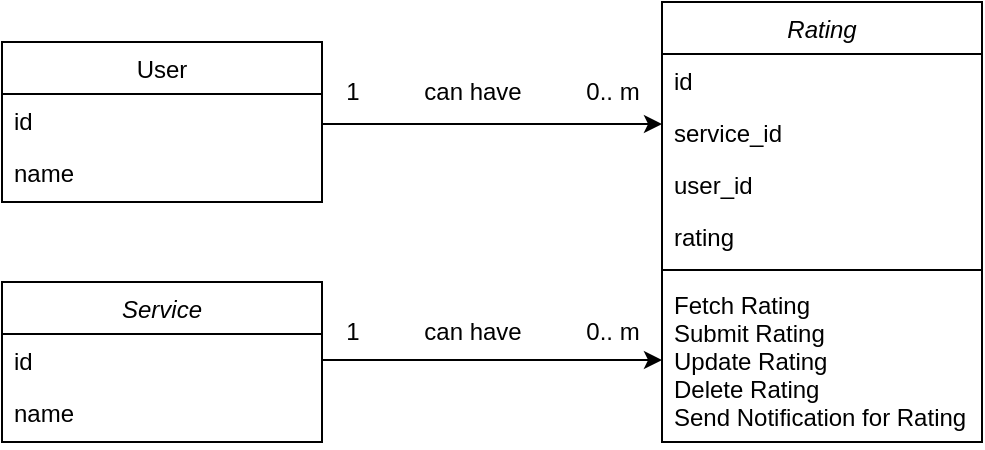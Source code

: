 <mxfile version="22.0.6" type="github" pages="2">
  <diagram id="C5RBs43oDa-KdzZeNtuy" name="Class Diagram">
    <mxGraphModel dx="794" dy="432" grid="1" gridSize="10" guides="1" tooltips="1" connect="1" arrows="1" fold="1" page="1" pageScale="1" pageWidth="827" pageHeight="1169" math="0" shadow="0">
      <root>
        <mxCell id="WIyWlLk6GJQsqaUBKTNV-0" />
        <mxCell id="WIyWlLk6GJQsqaUBKTNV-1" parent="WIyWlLk6GJQsqaUBKTNV-0" />
        <mxCell id="zkfFHV4jXpPFQw0GAbJ--0" value="Rating" style="swimlane;fontStyle=2;align=center;verticalAlign=top;childLayout=stackLayout;horizontal=1;startSize=26;horizontalStack=0;resizeParent=1;resizeLast=0;collapsible=1;marginBottom=0;rounded=0;shadow=0;strokeWidth=1;" parent="WIyWlLk6GJQsqaUBKTNV-1" vertex="1">
          <mxGeometry x="500" y="130" width="160" height="220" as="geometry">
            <mxRectangle x="230" y="140" width="160" height="26" as="alternateBounds" />
          </mxGeometry>
        </mxCell>
        <mxCell id="zkfFHV4jXpPFQw0GAbJ--1" value="id" style="text;align=left;verticalAlign=top;spacingLeft=4;spacingRight=4;overflow=hidden;rotatable=0;points=[[0,0.5],[1,0.5]];portConstraint=eastwest;" parent="zkfFHV4jXpPFQw0GAbJ--0" vertex="1">
          <mxGeometry y="26" width="160" height="26" as="geometry" />
        </mxCell>
        <mxCell id="zkfFHV4jXpPFQw0GAbJ--2" value="service_id" style="text;align=left;verticalAlign=top;spacingLeft=4;spacingRight=4;overflow=hidden;rotatable=0;points=[[0,0.5],[1,0.5]];portConstraint=eastwest;rounded=0;shadow=0;html=0;" parent="zkfFHV4jXpPFQw0GAbJ--0" vertex="1">
          <mxGeometry y="52" width="160" height="26" as="geometry" />
        </mxCell>
        <mxCell id="zkfFHV4jXpPFQw0GAbJ--3" value="user_id&#xa;" style="text;align=left;verticalAlign=top;spacingLeft=4;spacingRight=4;overflow=hidden;rotatable=0;points=[[0,0.5],[1,0.5]];portConstraint=eastwest;rounded=0;shadow=0;html=0;" parent="zkfFHV4jXpPFQw0GAbJ--0" vertex="1">
          <mxGeometry y="78" width="160" height="26" as="geometry" />
        </mxCell>
        <mxCell id="D6Un-5jDr1KS5C6y2w6F-0" value="rating" style="text;align=left;verticalAlign=top;spacingLeft=4;spacingRight=4;overflow=hidden;rotatable=0;points=[[0,0.5],[1,0.5]];portConstraint=eastwest;rounded=0;shadow=0;html=0;" parent="zkfFHV4jXpPFQw0GAbJ--0" vertex="1">
          <mxGeometry y="104" width="160" height="26" as="geometry" />
        </mxCell>
        <mxCell id="zkfFHV4jXpPFQw0GAbJ--4" value="" style="line;html=1;strokeWidth=1;align=left;verticalAlign=middle;spacingTop=-1;spacingLeft=3;spacingRight=3;rotatable=0;labelPosition=right;points=[];portConstraint=eastwest;" parent="zkfFHV4jXpPFQw0GAbJ--0" vertex="1">
          <mxGeometry y="130" width="160" height="8" as="geometry" />
        </mxCell>
        <mxCell id="zkfFHV4jXpPFQw0GAbJ--5" value="Fetch Rating&#xa;Submit Rating&#xa;Update Rating&#xa;Delete Rating&#xa;Send Notification for Rating" style="text;align=left;verticalAlign=top;spacingLeft=4;spacingRight=4;overflow=hidden;rotatable=0;points=[[0,0.5],[1,0.5]];portConstraint=eastwest;" parent="zkfFHV4jXpPFQw0GAbJ--0" vertex="1">
          <mxGeometry y="138" width="160" height="82" as="geometry" />
        </mxCell>
        <mxCell id="zkfFHV4jXpPFQw0GAbJ--17" value="User" style="swimlane;fontStyle=0;align=center;verticalAlign=top;childLayout=stackLayout;horizontal=1;startSize=26;horizontalStack=0;resizeParent=1;resizeLast=0;collapsible=1;marginBottom=0;rounded=0;shadow=0;strokeWidth=1;" parent="WIyWlLk6GJQsqaUBKTNV-1" vertex="1">
          <mxGeometry x="170" y="150" width="160" height="80" as="geometry">
            <mxRectangle x="550" y="140" width="160" height="26" as="alternateBounds" />
          </mxGeometry>
        </mxCell>
        <mxCell id="zkfFHV4jXpPFQw0GAbJ--18" value="id" style="text;align=left;verticalAlign=top;spacingLeft=4;spacingRight=4;overflow=hidden;rotatable=0;points=[[0,0.5],[1,0.5]];portConstraint=eastwest;" parent="zkfFHV4jXpPFQw0GAbJ--17" vertex="1">
          <mxGeometry y="26" width="160" height="26" as="geometry" />
        </mxCell>
        <mxCell id="zkfFHV4jXpPFQw0GAbJ--19" value="name" style="text;align=left;verticalAlign=top;spacingLeft=4;spacingRight=4;overflow=hidden;rotatable=0;points=[[0,0.5],[1,0.5]];portConstraint=eastwest;rounded=0;shadow=0;html=0;" parent="zkfFHV4jXpPFQw0GAbJ--17" vertex="1">
          <mxGeometry y="52" width="160" height="26" as="geometry" />
        </mxCell>
        <mxCell id="D6Un-5jDr1KS5C6y2w6F-3" style="edgeStyle=orthogonalEdgeStyle;rounded=0;orthogonalLoop=1;jettySize=auto;html=1;entryX=0;entryY=0.5;entryDx=0;entryDy=0;" parent="WIyWlLk6GJQsqaUBKTNV-1" edge="1">
          <mxGeometry relative="1" as="geometry">
            <mxPoint x="330" y="191" as="sourcePoint" />
            <mxPoint x="500" y="191" as="targetPoint" />
          </mxGeometry>
        </mxCell>
        <mxCell id="D6Un-5jDr1KS5C6y2w6F-4" value="1" style="text;html=1;align=center;verticalAlign=middle;resizable=0;points=[];autosize=1;strokeColor=none;fillColor=none;" parent="WIyWlLk6GJQsqaUBKTNV-1" vertex="1">
          <mxGeometry x="330" y="160" width="30" height="30" as="geometry" />
        </mxCell>
        <mxCell id="D6Un-5jDr1KS5C6y2w6F-5" value="0.. m" style="text;html=1;align=center;verticalAlign=middle;resizable=0;points=[];autosize=1;strokeColor=none;fillColor=none;" parent="WIyWlLk6GJQsqaUBKTNV-1" vertex="1">
          <mxGeometry x="450" y="160" width="50" height="30" as="geometry" />
        </mxCell>
        <mxCell id="Zta00XPYFkeox9h19wjM-0" value="can have" style="text;html=1;align=center;verticalAlign=middle;resizable=0;points=[];autosize=1;strokeColor=none;fillColor=none;" vertex="1" parent="WIyWlLk6GJQsqaUBKTNV-1">
          <mxGeometry x="370" y="160" width="70" height="30" as="geometry" />
        </mxCell>
        <mxCell id="Zta00XPYFkeox9h19wjM-1" value="Service" style="swimlane;fontStyle=2;align=center;verticalAlign=top;childLayout=stackLayout;horizontal=1;startSize=26;horizontalStack=0;resizeParent=1;resizeLast=0;collapsible=1;marginBottom=0;rounded=0;shadow=0;strokeWidth=1;" vertex="1" parent="WIyWlLk6GJQsqaUBKTNV-1">
          <mxGeometry x="170" y="270" width="160" height="80" as="geometry">
            <mxRectangle x="230" y="140" width="160" height="26" as="alternateBounds" />
          </mxGeometry>
        </mxCell>
        <mxCell id="Zta00XPYFkeox9h19wjM-2" value="id" style="text;align=left;verticalAlign=top;spacingLeft=4;spacingRight=4;overflow=hidden;rotatable=0;points=[[0,0.5],[1,0.5]];portConstraint=eastwest;" vertex="1" parent="Zta00XPYFkeox9h19wjM-1">
          <mxGeometry y="26" width="160" height="26" as="geometry" />
        </mxCell>
        <mxCell id="Zta00XPYFkeox9h19wjM-3" value="name" style="text;align=left;verticalAlign=top;spacingLeft=4;spacingRight=4;overflow=hidden;rotatable=0;points=[[0,0.5],[1,0.5]];portConstraint=eastwest;rounded=0;shadow=0;html=0;" vertex="1" parent="Zta00XPYFkeox9h19wjM-1">
          <mxGeometry y="52" width="160" height="26" as="geometry" />
        </mxCell>
        <mxCell id="Zta00XPYFkeox9h19wjM-8" style="edgeStyle=orthogonalEdgeStyle;rounded=0;orthogonalLoop=1;jettySize=auto;html=1;" edge="1" parent="WIyWlLk6GJQsqaUBKTNV-1" source="Zta00XPYFkeox9h19wjM-2" target="zkfFHV4jXpPFQw0GAbJ--5">
          <mxGeometry relative="1" as="geometry">
            <mxPoint x="490" y="299" as="targetPoint" />
          </mxGeometry>
        </mxCell>
        <mxCell id="Zta00XPYFkeox9h19wjM-9" value="1" style="text;html=1;align=center;verticalAlign=middle;resizable=0;points=[];autosize=1;strokeColor=none;fillColor=none;" vertex="1" parent="WIyWlLk6GJQsqaUBKTNV-1">
          <mxGeometry x="330" y="280" width="30" height="30" as="geometry" />
        </mxCell>
        <mxCell id="Zta00XPYFkeox9h19wjM-10" value="can have" style="text;html=1;align=center;verticalAlign=middle;resizable=0;points=[];autosize=1;strokeColor=none;fillColor=none;" vertex="1" parent="WIyWlLk6GJQsqaUBKTNV-1">
          <mxGeometry x="370" y="280" width="70" height="30" as="geometry" />
        </mxCell>
        <mxCell id="Zta00XPYFkeox9h19wjM-11" value="0.. m" style="text;html=1;align=center;verticalAlign=middle;resizable=0;points=[];autosize=1;strokeColor=none;fillColor=none;" vertex="1" parent="WIyWlLk6GJQsqaUBKTNV-1">
          <mxGeometry x="450" y="280" width="50" height="30" as="geometry" />
        </mxCell>
      </root>
    </mxGraphModel>
  </diagram>
  <diagram id="10kPMXKihwtzyDfk3od3" name="Sequence Diagram">
    <mxGraphModel dx="1059" dy="576" grid="1" gridSize="10" guides="1" tooltips="1" connect="1" arrows="1" fold="1" page="1" pageScale="1" pageWidth="827" pageHeight="1169" math="0" shadow="0">
      <root>
        <mxCell id="0" />
        <mxCell id="1" parent="0" />
        <mxCell id="OHnC01h1tEWknHBtHueW-1" value="" style="html=1;points=[[0,0,0,0,5],[0,1,0,0,-5],[1,0,0,0,5],[1,1,0,0,-5]];perimeter=orthogonalPerimeter;outlineConnect=0;targetShapes=umlLifeline;portConstraint=eastwest;newEdgeStyle={&quot;curved&quot;:0,&quot;rounded&quot;:0};" vertex="1" parent="1">
          <mxGeometry x="60" y="98" width="10" height="460" as="geometry" />
        </mxCell>
        <object label="" id="OHnC01h1tEWknHBtHueW-4">
          <mxCell style="shape=umlLifeline;perimeter=lifelinePerimeter;whiteSpace=wrap;html=1;container=1;dropTarget=0;collapsible=0;recursiveResize=0;outlineConnect=0;portConstraint=eastwest;newEdgeStyle={&quot;curved&quot;:0,&quot;rounded&quot;:0};participant=umlActor;fontSize=12;fontFamily=Helvetica;" vertex="1" parent="1">
            <mxGeometry x="55" y="38" width="20" height="540" as="geometry" />
          </mxCell>
        </object>
        <mxCell id="M_3nXC3ww01FUGHRK6Dd-1" value="User" style="text;html=1;align=center;verticalAlign=middle;resizable=0;points=[];autosize=1;fontFamily=Helvetica;fontSize=12;horizontal=1;" vertex="1" parent="1">
          <mxGeometry x="40" y="8" width="50" height="30" as="geometry" />
        </mxCell>
        <mxCell id="M_3nXC3ww01FUGHRK6Dd-3" value="fetch a service" style="html=1;verticalAlign=bottom;endArrow=block;curved=0;rounded=0;" edge="1" parent="1">
          <mxGeometry width="80" relative="1" as="geometry">
            <mxPoint x="70" y="118" as="sourcePoint" />
            <mxPoint x="200" y="118" as="targetPoint" />
          </mxGeometry>
        </mxCell>
        <mxCell id="M_3nXC3ww01FUGHRK6Dd-4" value="" style="html=1;points=[[0,0,0,0,5],[0,1,0,0,-5],[1,0,0,0,5],[1,1,0,0,-5]];perimeter=orthogonalPerimeter;outlineConnect=0;targetShapes=umlLifeline;portConstraint=eastwest;newEdgeStyle={&quot;curved&quot;:0,&quot;rounded&quot;:0};" vertex="1" parent="1">
          <mxGeometry x="200" y="98" width="10" height="160" as="geometry" />
        </mxCell>
        <mxCell id="M_3nXC3ww01FUGHRK6Dd-5" value="not found" style="html=1;verticalAlign=bottom;endArrow=open;dashed=1;endSize=8;curved=0;rounded=0;" edge="1" parent="1">
          <mxGeometry relative="1" as="geometry">
            <mxPoint x="200" y="177.5" as="sourcePoint" />
            <mxPoint x="70" y="178" as="targetPoint" />
          </mxGeometry>
        </mxCell>
        <mxCell id="M_3nXC3ww01FUGHRK6Dd-6" value="alt" style="shape=umlFrame;whiteSpace=wrap;html=1;pointerEvents=0;" vertex="1" parent="1">
          <mxGeometry x="50" y="128" width="170" height="110" as="geometry" />
        </mxCell>
        <mxCell id="M_3nXC3ww01FUGHRK6Dd-7" value="" style="line;strokeWidth=1;fillColor=none;align=left;verticalAlign=middle;spacingTop=-1;spacingLeft=3;spacingRight=3;rotatable=0;labelPosition=right;points=[];portConstraint=eastwest;strokeColor=inherit;" vertex="1" parent="1">
          <mxGeometry x="50" y="188" width="170" height="8" as="geometry" />
        </mxCell>
        <mxCell id="M_3nXC3ww01FUGHRK6Dd-8" value="gets the service" style="html=1;verticalAlign=bottom;endArrow=open;dashed=1;endSize=8;curved=0;rounded=0;" edge="1" parent="1">
          <mxGeometry relative="1" as="geometry">
            <mxPoint x="200" y="218" as="sourcePoint" />
            <mxPoint x="70" y="218" as="targetPoint" />
          </mxGeometry>
        </mxCell>
        <mxCell id="M_3nXC3ww01FUGHRK6Dd-13" value="Services Mgmt Svc" style="shape=umlLifeline;perimeter=lifelinePerimeter;whiteSpace=wrap;html=1;container=1;dropTarget=0;collapsible=0;recursiveResize=0;outlineConnect=0;portConstraint=eastwest;newEdgeStyle={&quot;curved&quot;:0,&quot;rounded&quot;:0};" vertex="1" parent="1">
          <mxGeometry x="155" y="38" width="100" height="236" as="geometry" />
        </mxCell>
        <mxCell id="M_3nXC3ww01FUGHRK6Dd-16" value="" style="html=1;points=[[0,0,0,0,5],[0,1,0,0,-5],[1,0,0,0,5],[1,1,0,0,-5]];perimeter=orthogonalPerimeter;outlineConnect=0;targetShapes=umlLifeline;portConstraint=eastwest;newEdgeStyle={&quot;curved&quot;:0,&quot;rounded&quot;:0};" vertex="1" parent="1">
          <mxGeometry x="350" y="278" width="10" height="280" as="geometry" />
        </mxCell>
        <mxCell id="M_3nXC3ww01FUGHRK6Dd-17" value="Rating Svc" style="shape=umlLifeline;perimeter=lifelinePerimeter;whiteSpace=wrap;html=1;container=1;dropTarget=0;collapsible=0;recursiveResize=0;outlineConnect=0;portConstraint=eastwest;newEdgeStyle={&quot;curved&quot;:0,&quot;rounded&quot;:0};" vertex="1" parent="1">
          <mxGeometry x="307.5" y="38" width="95" height="540" as="geometry" />
        </mxCell>
        <mxCell id="M_3nXC3ww01FUGHRK6Dd-18" value="submit/update/delete rating" style="html=1;verticalAlign=bottom;endArrow=block;curved=0;rounded=0;" edge="1" parent="1">
          <mxGeometry width="80" relative="1" as="geometry">
            <mxPoint x="64.5" y="297" as="sourcePoint" />
            <mxPoint x="354.5" y="297" as="targetPoint" />
          </mxGeometry>
        </mxCell>
        <mxCell id="M_3nXC3ww01FUGHRK6Dd-19" value="acknowledgement" style="html=1;verticalAlign=bottom;endArrow=open;dashed=1;endSize=8;curved=0;rounded=0;" edge="1" parent="1">
          <mxGeometry relative="1" as="geometry">
            <mxPoint x="354.5" y="358" as="sourcePoint" />
            <mxPoint x="64.5" y="358" as="targetPoint" />
          </mxGeometry>
        </mxCell>
        <mxCell id="M_3nXC3ww01FUGHRK6Dd-21" value="" style="html=1;points=[[0,0,0,0,5],[0,1,0,0,-5],[1,0,0,0,5],[1,1,0,0,-5]];perimeter=orthogonalPerimeter;outlineConnect=0;targetShapes=umlLifeline;portConstraint=eastwest;newEdgeStyle={&quot;curved&quot;:0,&quot;rounded&quot;:0};" vertex="1" parent="1">
          <mxGeometry x="520" y="387" width="10" height="70" as="geometry" />
        </mxCell>
        <mxCell id="M_3nXC3ww01FUGHRK6Dd-22" value="Notification Svc" style="shape=umlLifeline;perimeter=lifelinePerimeter;whiteSpace=wrap;html=1;container=1;dropTarget=0;collapsible=0;recursiveResize=0;outlineConnect=0;portConstraint=eastwest;newEdgeStyle={&quot;curved&quot;:0,&quot;rounded&quot;:0};" vertex="1" parent="1">
          <mxGeometry x="475" y="38" width="100" height="540" as="geometry" />
        </mxCell>
        <mxCell id="M_3nXC3ww01FUGHRK6Dd-23" value="alt" style="shape=umlFrame;whiteSpace=wrap;html=1;pointerEvents=0;" vertex="1" parent="1">
          <mxGeometry x="40" y="258" width="650" height="250" as="geometry" />
        </mxCell>
        <mxCell id="M_3nXC3ww01FUGHRK6Dd-24" value="" style="line;strokeWidth=1;fillColor=none;align=left;verticalAlign=middle;spacingTop=-1;spacingLeft=3;spacingRight=3;rotatable=0;labelPosition=right;points=[];portConstraint=eastwest;strokeColor=inherit;" vertex="1" parent="1">
          <mxGeometry x="40" y="460" width="510" height="8" as="geometry" />
        </mxCell>
        <mxCell id="M_3nXC3ww01FUGHRK6Dd-27" value="error" style="html=1;verticalAlign=bottom;endArrow=open;dashed=1;endSize=8;curved=0;rounded=0;" edge="1" parent="1">
          <mxGeometry relative="1" as="geometry">
            <mxPoint x="355" y="484" as="sourcePoint" />
            <mxPoint x="65" y="484" as="targetPoint" />
          </mxGeometry>
        </mxCell>
        <mxCell id="M_3nXC3ww01FUGHRK6Dd-28" value="invoke notifcation" style="html=1;verticalAlign=bottom;endArrow=block;curved=0;rounded=0;" edge="1" parent="1">
          <mxGeometry width="80" relative="1" as="geometry">
            <mxPoint x="354.167" y="405.33" as="sourcePoint" />
            <mxPoint x="524.5" y="405.33" as="targetPoint" />
          </mxGeometry>
        </mxCell>
        <mxCell id="M_3nXC3ww01FUGHRK6Dd-29" value="acknowledgement" style="html=1;verticalAlign=bottom;endArrow=open;dashed=1;endSize=8;curved=0;rounded=0;" edge="1" parent="1">
          <mxGeometry relative="1" as="geometry">
            <mxPoint x="524.5" y="432.33" as="sourcePoint" />
            <mxPoint x="354.167" y="432.33" as="targetPoint" />
          </mxGeometry>
        </mxCell>
        <mxCell id="Y6fniPb8JRXCJuXzs9S7-1" value="" style="shape=cylinder3;whiteSpace=wrap;html=1;boundedLbl=1;backgroundOutline=1;size=15;" vertex="1" parent="1">
          <mxGeometry x="660" y="28" width="40" height="60" as="geometry" />
        </mxCell>
        <mxCell id="Y6fniPb8JRXCJuXzs9S7-3" value="save to db" style="html=1;verticalAlign=bottom;endArrow=block;curved=0;rounded=0;" edge="1" parent="1">
          <mxGeometry width="80" relative="1" as="geometry">
            <mxPoint x="360" y="326" as="sourcePoint" />
            <mxPoint x="680" y="326" as="targetPoint" />
          </mxGeometry>
        </mxCell>
        <mxCell id="Y6fniPb8JRXCJuXzs9S7-5" value="" style="html=1;points=[[0,0,0,0,5],[0,1,0,0,-5],[1,0,0,0,5],[1,1,0,0,-5]];perimeter=orthogonalPerimeter;outlineConnect=0;targetShapes=umlLifeline;portConstraint=eastwest;newEdgeStyle={&quot;curved&quot;:0,&quot;rounded&quot;:0};" vertex="1" parent="1">
          <mxGeometry x="675" y="298" width="10" height="60" as="geometry" />
        </mxCell>
        <mxCell id="Y6fniPb8JRXCJuXzs9S7-6" value="" style="endArrow=none;dashed=1;html=1;rounded=0;" edge="1" parent="1">
          <mxGeometry width="50" height="50" relative="1" as="geometry">
            <mxPoint x="680" y="578" as="sourcePoint" />
            <mxPoint x="680" y="88" as="targetPoint" />
          </mxGeometry>
        </mxCell>
        <mxCell id="Y6fniPb8JRXCJuXzs9S7-7" value="DB" style="text;html=1;align=center;verticalAlign=middle;resizable=0;points=[];autosize=1;strokeColor=none;fillColor=none;" vertex="1" parent="1">
          <mxGeometry x="660" y="58" width="40" height="30" as="geometry" />
        </mxCell>
      </root>
    </mxGraphModel>
  </diagram>
</mxfile>
